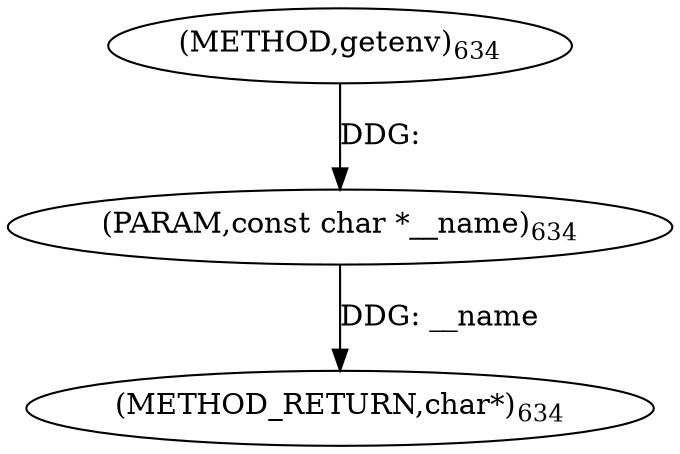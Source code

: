 digraph "getenv" {  
"33332" [label = <(METHOD,getenv)<SUB>634</SUB>> ]
"33334" [label = <(METHOD_RETURN,char*)<SUB>634</SUB>> ]
"33333" [label = <(PARAM,const char *__name)<SUB>634</SUB>> ]
  "33333" -> "33334"  [ label = "DDG: __name"] 
  "33332" -> "33333"  [ label = "DDG: "] 
}
